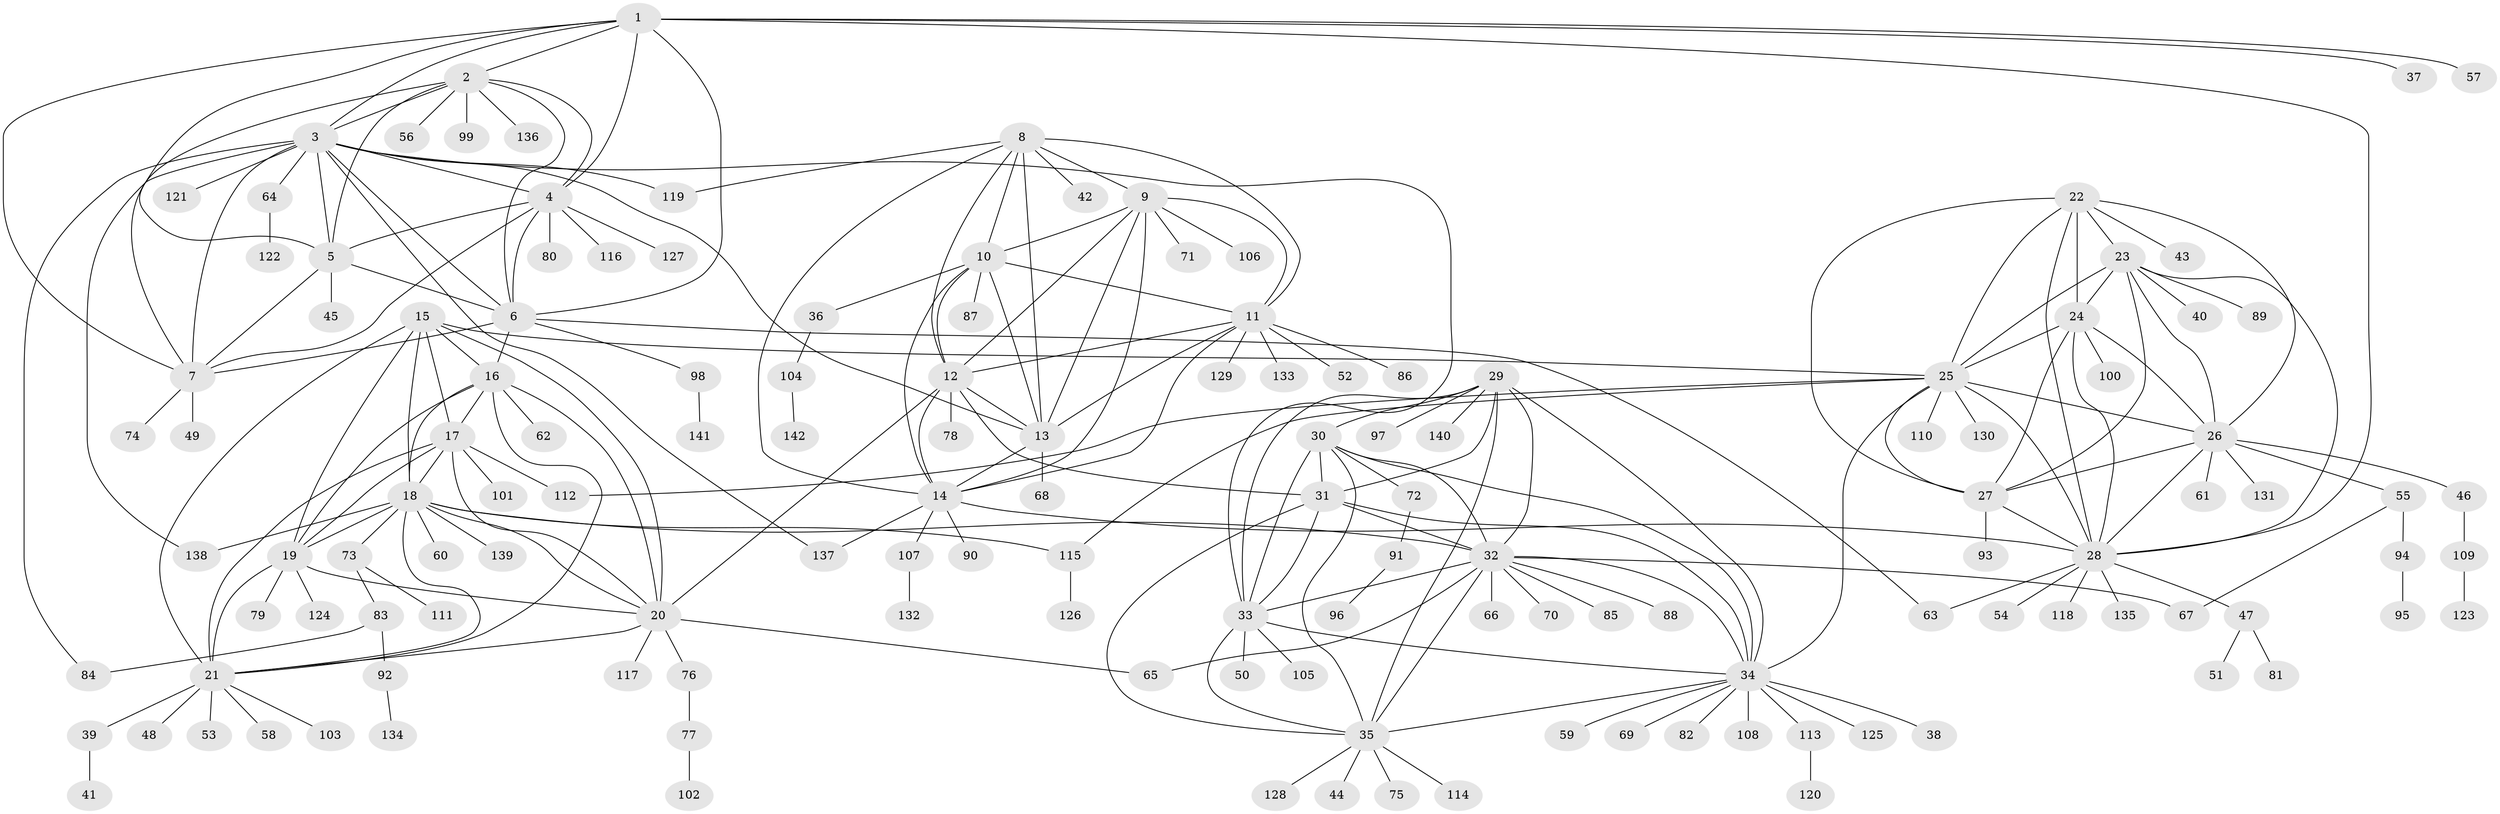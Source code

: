 // Generated by graph-tools (version 1.1) at 2025/50/03/09/25 03:50:31]
// undirected, 142 vertices, 231 edges
graph export_dot {
graph [start="1"]
  node [color=gray90,style=filled];
  1;
  2;
  3;
  4;
  5;
  6;
  7;
  8;
  9;
  10;
  11;
  12;
  13;
  14;
  15;
  16;
  17;
  18;
  19;
  20;
  21;
  22;
  23;
  24;
  25;
  26;
  27;
  28;
  29;
  30;
  31;
  32;
  33;
  34;
  35;
  36;
  37;
  38;
  39;
  40;
  41;
  42;
  43;
  44;
  45;
  46;
  47;
  48;
  49;
  50;
  51;
  52;
  53;
  54;
  55;
  56;
  57;
  58;
  59;
  60;
  61;
  62;
  63;
  64;
  65;
  66;
  67;
  68;
  69;
  70;
  71;
  72;
  73;
  74;
  75;
  76;
  77;
  78;
  79;
  80;
  81;
  82;
  83;
  84;
  85;
  86;
  87;
  88;
  89;
  90;
  91;
  92;
  93;
  94;
  95;
  96;
  97;
  98;
  99;
  100;
  101;
  102;
  103;
  104;
  105;
  106;
  107;
  108;
  109;
  110;
  111;
  112;
  113;
  114;
  115;
  116;
  117;
  118;
  119;
  120;
  121;
  122;
  123;
  124;
  125;
  126;
  127;
  128;
  129;
  130;
  131;
  132;
  133;
  134;
  135;
  136;
  137;
  138;
  139;
  140;
  141;
  142;
  1 -- 2;
  1 -- 3;
  1 -- 4;
  1 -- 5;
  1 -- 6;
  1 -- 7;
  1 -- 28;
  1 -- 37;
  1 -- 57;
  2 -- 3;
  2 -- 4;
  2 -- 5;
  2 -- 6;
  2 -- 7;
  2 -- 56;
  2 -- 99;
  2 -- 136;
  3 -- 4;
  3 -- 5;
  3 -- 6;
  3 -- 7;
  3 -- 13;
  3 -- 33;
  3 -- 64;
  3 -- 84;
  3 -- 119;
  3 -- 121;
  3 -- 137;
  3 -- 138;
  4 -- 5;
  4 -- 6;
  4 -- 7;
  4 -- 80;
  4 -- 116;
  4 -- 127;
  5 -- 6;
  5 -- 7;
  5 -- 45;
  6 -- 7;
  6 -- 16;
  6 -- 63;
  6 -- 98;
  7 -- 49;
  7 -- 74;
  8 -- 9;
  8 -- 10;
  8 -- 11;
  8 -- 12;
  8 -- 13;
  8 -- 14;
  8 -- 42;
  8 -- 119;
  9 -- 10;
  9 -- 11;
  9 -- 12;
  9 -- 13;
  9 -- 14;
  9 -- 71;
  9 -- 106;
  10 -- 11;
  10 -- 12;
  10 -- 13;
  10 -- 14;
  10 -- 36;
  10 -- 87;
  11 -- 12;
  11 -- 13;
  11 -- 14;
  11 -- 52;
  11 -- 86;
  11 -- 129;
  11 -- 133;
  12 -- 13;
  12 -- 14;
  12 -- 20;
  12 -- 31;
  12 -- 78;
  13 -- 14;
  13 -- 68;
  14 -- 28;
  14 -- 90;
  14 -- 107;
  14 -- 137;
  15 -- 16;
  15 -- 17;
  15 -- 18;
  15 -- 19;
  15 -- 20;
  15 -- 21;
  15 -- 25;
  16 -- 17;
  16 -- 18;
  16 -- 19;
  16 -- 20;
  16 -- 21;
  16 -- 62;
  17 -- 18;
  17 -- 19;
  17 -- 20;
  17 -- 21;
  17 -- 101;
  17 -- 112;
  18 -- 19;
  18 -- 20;
  18 -- 21;
  18 -- 32;
  18 -- 60;
  18 -- 73;
  18 -- 115;
  18 -- 138;
  18 -- 139;
  19 -- 20;
  19 -- 21;
  19 -- 79;
  19 -- 124;
  20 -- 21;
  20 -- 65;
  20 -- 76;
  20 -- 117;
  21 -- 39;
  21 -- 48;
  21 -- 53;
  21 -- 58;
  21 -- 103;
  22 -- 23;
  22 -- 24;
  22 -- 25;
  22 -- 26;
  22 -- 27;
  22 -- 28;
  22 -- 43;
  23 -- 24;
  23 -- 25;
  23 -- 26;
  23 -- 27;
  23 -- 28;
  23 -- 40;
  23 -- 89;
  24 -- 25;
  24 -- 26;
  24 -- 27;
  24 -- 28;
  24 -- 100;
  25 -- 26;
  25 -- 27;
  25 -- 28;
  25 -- 34;
  25 -- 110;
  25 -- 112;
  25 -- 115;
  25 -- 130;
  26 -- 27;
  26 -- 28;
  26 -- 46;
  26 -- 55;
  26 -- 61;
  26 -- 131;
  27 -- 28;
  27 -- 93;
  28 -- 47;
  28 -- 54;
  28 -- 63;
  28 -- 118;
  28 -- 135;
  29 -- 30;
  29 -- 31;
  29 -- 32;
  29 -- 33;
  29 -- 34;
  29 -- 35;
  29 -- 97;
  29 -- 140;
  30 -- 31;
  30 -- 32;
  30 -- 33;
  30 -- 34;
  30 -- 35;
  30 -- 72;
  31 -- 32;
  31 -- 33;
  31 -- 34;
  31 -- 35;
  32 -- 33;
  32 -- 34;
  32 -- 35;
  32 -- 65;
  32 -- 66;
  32 -- 67;
  32 -- 70;
  32 -- 85;
  32 -- 88;
  33 -- 34;
  33 -- 35;
  33 -- 50;
  33 -- 105;
  34 -- 35;
  34 -- 38;
  34 -- 59;
  34 -- 69;
  34 -- 82;
  34 -- 108;
  34 -- 113;
  34 -- 125;
  35 -- 44;
  35 -- 75;
  35 -- 114;
  35 -- 128;
  36 -- 104;
  39 -- 41;
  46 -- 109;
  47 -- 51;
  47 -- 81;
  55 -- 67;
  55 -- 94;
  64 -- 122;
  72 -- 91;
  73 -- 83;
  73 -- 111;
  76 -- 77;
  77 -- 102;
  83 -- 84;
  83 -- 92;
  91 -- 96;
  92 -- 134;
  94 -- 95;
  98 -- 141;
  104 -- 142;
  107 -- 132;
  109 -- 123;
  113 -- 120;
  115 -- 126;
}

